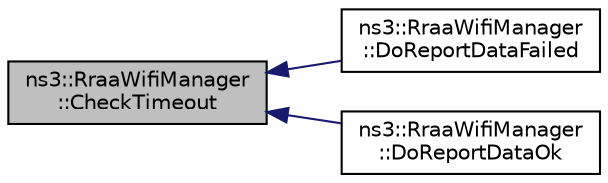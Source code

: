 digraph "ns3::RraaWifiManager::CheckTimeout"
{
  edge [fontname="Helvetica",fontsize="10",labelfontname="Helvetica",labelfontsize="10"];
  node [fontname="Helvetica",fontsize="10",shape=record];
  rankdir="LR";
  Node1 [label="ns3::RraaWifiManager\l::CheckTimeout",height=0.2,width=0.4,color="black", fillcolor="grey75", style="filled", fontcolor="black"];
  Node1 -> Node2 [dir="back",color="midnightblue",fontsize="10",style="solid"];
  Node2 [label="ns3::RraaWifiManager\l::DoReportDataFailed",height=0.2,width=0.4,color="black", fillcolor="white", style="filled",URL="$d4/dca/classns3_1_1RraaWifiManager.html#aee65a7bf8a8c4052edf90f20a28ed93f"];
  Node1 -> Node3 [dir="back",color="midnightblue",fontsize="10",style="solid"];
  Node3 [label="ns3::RraaWifiManager\l::DoReportDataOk",height=0.2,width=0.4,color="black", fillcolor="white", style="filled",URL="$d4/dca/classns3_1_1RraaWifiManager.html#a70a43451916f3fb3dc0c2aed42a24741"];
}
